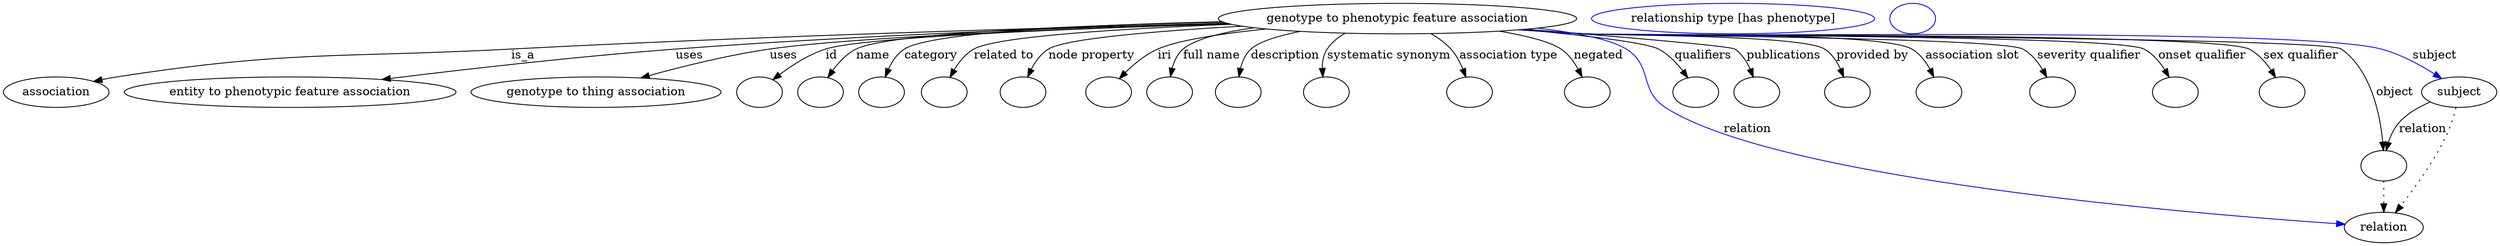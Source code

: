 digraph {
	graph [bb="0,0,2424.6,281"];
	node [label="\N"];
	"genotype to phenotypic feature association"	 [height=0.5,
		label="genotype to phenotypic feature association",
		pos="1359.4,263",
		width=4.4827];
	association	 [height=0.5,
		pos="49.402,177",
		width=1.3723];
	"genotype to phenotypic feature association" -> association	 [label=is_a,
		lp="506.68,220",
		pos="e,85.605,189.37 1203.1,258.42 1029.9,252.89 742.24,242.39 494.85,227 322.84,216.3 277.66,227.44 108.4,195 104.2,194.19 99.875,193.2 \
95.565,192.1"];
	"entity to phenotypic feature association"	 [height=0.5,
		pos="266.4,177",
		width=4.1417];
	"genotype to phenotypic feature association" -> "entity to phenotypic feature association"	 [label=uses,
		lp="659.46,220",
		pos="e,358.53,191.19 1202.5,258.67 1058.1,253.84 837.91,244.3 647.29,227 552.58,218.4 445.2,203.87 368.65,192.68"];
	"genotype to thing association"	 [height=0.5,
		pos="547.4,177",
		width=3.153];
	"genotype to phenotypic feature association" -> "genotype to thing association"	 [label=uses,
		lp="750.46,220",
		pos="e,597.86,193.15 1205.3,257.57 1051.2,251.5 824.84,240.7 738.29,227 693.87,219.97 644.82,207 607.56,196.03"];
	id	 [color=black,
		height=0.5,
		label="",
		pos="706.4,177",
		width=0.75];
	"genotype to phenotypic feature association" -> id	 [color=black,
		label=id,
		lp="807.85,220",
		pos="e,725.42,190.09 1199.9,260.09 1061.9,256.21 873.69,247.3 801.51,227 777.39,220.22 752.4,206.79 734.09,195.55",
		style=solid];
	name	 [color=black,
		height=0.5,
		label="",
		pos="778.4,177",
		width=0.75];
	"genotype to phenotypic feature association" -> name	 [color=black,
		label=name,
		lp="855.56,220",
		pos="e,792.41,192.68 1206.6,257.08 1065.7,250.86 873.51,240.16 840.08,227 825.02,221.07 810.79,210.05 799.8,199.86",
		style=solid];
	category	 [color=black,
		height=0.5,
		label="",
		pos="850.4,177",
		width=0.75];
	"genotype to phenotypic feature association" -> category	 [color=black,
		label=category,
		lp="914.5,220",
		pos="e,859.35,194.5 1206.1,257.31 1080,251.64 917.82,241.64 890.21,227 879.96,221.56 871.44,212.23 864.95,203.08",
		style=solid];
	"related to"	 [color=black,
		height=0.5,
		label="",
		pos="922.4,177",
		width=0.75];
	"genotype to phenotypic feature association" -> "related to"	 [color=black,
		label="related to",
		lp="982.64,220",
		pos="e,929.53,194.89 1210.8,255.94 1105,249.86 977.92,240.02 955.93,227 946.85,221.63 939.72,212.72 934.41,203.89",
		style=solid];
	"node property"	 [color=black,
		height=0.5,
		label="",
		pos="994.4,177",
		width=0.75];
	"genotype to phenotypic feature association" -> "node property"	 [color=black,
		label="node property",
		lp="1065.5,220",
		pos="e,1001,194.79 1220.9,253.67 1137.1,247.05 1043.2,237.49 1026.3,227 1017.4,221.52 1010.6,212.59 1005.6,203.78",
		style=solid];
	iri	 [color=black,
		height=0.5,
		label="",
		pos="1066.4,177",
		width=0.75];
	"genotype to phenotypic feature association" -> iri	 [color=black,
		label=iri,
		lp="1137.6,220",
		pos="e,1081.4,192.22 1244.7,250.27 1198.7,244.06 1151.8,235.99 1131,227 1115.5,220.33 1100.5,209.11 1088.9,198.98",
		style=solid];
	"full name"	 [color=black,
		height=0.5,
		label="",
		pos="1138.4,177",
		width=0.75];
	"genotype to phenotypic feature association" -> "full name"	 [color=black,
		label="full name",
		lp="1184,220",
		pos="e,1140.7,195.32 1236.8,251.27 1202.2,245.79 1170.3,237.98 1157.1,227 1150.5,221.43 1146.2,213.23 1143.4,205.07",
		style=solid];
	description	 [color=black,
		height=0.5,
		label="",
		pos="1210.4,177",
		width=0.75];
	"genotype to phenotypic feature association" -> description	 [color=black,
		label=description,
		lp="1253.5,220",
		pos="e,1210.3,195.38 1273.1,247.77 1250.5,242.19 1230.2,235.2 1222.2,227 1216.6,221.23 1213.4,213.3 1211.8,205.46",
		style=solid];
	"systematic synonym"	 [color=black,
		height=0.5,
		label="",
		pos="1291.4,177",
		width=0.75];
	"genotype to phenotypic feature association" -> "systematic synonym"	 [color=black,
		label="systematic synonym",
		lp="1350.4,220",
		pos="e,1287.6,194.89 1311.7,245.65 1304.1,240.78 1297.2,234.65 1292.5,227 1288.5,220.48 1287.1,212.54 1287,204.92",
		style=solid];
	"association type"	 [color=black,
		height=0.5,
		label="",
		pos="1428.4,177",
		width=0.75];
	"genotype to phenotypic feature association" -> "association type"	 [color=black,
		label="association type",
		lp="1460.3,220",
		pos="e,1423,194.84 1387.8,244.9 1394.5,239.7 1401.2,233.63 1406.4,227 1411.7,220.29 1416,212.12 1419.3,204.34",
		style=solid];
	negated	 [color=black,
		height=0.5,
		label="",
		pos="1541.4,177",
		width=0.75];
	"genotype to phenotypic feature association" -> negated	 [color=black,
		label=negated,
		lp="1545.2,220",
		pos="e,1534.2,194.79 1446.5,247.84 1473.2,241.96 1498.5,234.76 1509.4,227 1517.7,221.12 1524.3,212.37 1529.3,203.83",
		style=solid];
	object	 [color=black,
		height=0.5,
		label="",
		pos="2318.4,91",
		width=0.75];
	"genotype to phenotypic feature association" -> object	 [color=black,
		label=object,
		lp="2325.5,177",
		pos="e,2317.8,109.35 1471.1,249.94 1490.8,248 1511.2,246.24 1530.4,245 1571.3,242.35 2235.1,250.88 2268.4,227 2302.8,202.39 2313.6,151.51 \
2316.9,119.44",
		style=solid];
	qualifiers	 [color=black,
		height=0.5,
		label="",
		pos="1655.4,177",
		width=0.75];
	"genotype to phenotypic feature association" -> qualifiers	 [color=black,
		label=qualifiers,
		lp="1655.5,220",
		pos="e,1645.3,193.75 1474,250.3 1534.5,242.94 1598.8,233.8 1611.4,227 1622.3,221.11 1631.8,211.38 1639.1,202.07",
		style=solid];
	publications	 [color=black,
		height=0.5,
		label="",
		pos="1727.4,177",
		width=0.75];
	"genotype to phenotypic feature association" -> publications	 [color=black,
		label=publications,
		lp="1736.6,220",
		pos="e,1718,193.88 1476.4,250.59 1568.9,240.69 1683,228.27 1685.4,227 1696.1,221.27 1705.2,211.57 1712.2,202.23",
		style=solid];
	"provided by"	 [color=black,
		height=0.5,
		label="",
		pos="1799.4,177",
		width=0.75];
	"genotype to phenotypic feature association" -> "provided by"	 [color=black,
		label="provided by",
		lp="1821,220",
		pos="e,1795.3,194.82 1474.8,250.36 1493.4,248.46 1512.4,246.61 1530.4,245 1557.5,242.58 1751.8,242.13 1774.4,227 1782.4,221.66 1787.9,\
212.99 1791.7,204.36",
		style=solid];
	"association slot"	 [color=black,
		height=0.5,
		label="",
		pos="1889.4,177",
		width=0.75];
	"genotype to phenotypic feature association" -> "association slot"	 [color=black,
		label="association slot",
		lp="1915.4,220",
		pos="e,1883.2,194.99 1473.4,250.2 1492.4,248.29 1512,246.48 1530.4,245 1566.8,242.09 1827,245.62 1858.4,227 1867.3,221.74 1874,212.86 \
1878.8,204.02",
		style=solid];
	"severity qualifier"	 [color=black,
		height=0.5,
		label="",
		pos="1998.4,177",
		width=0.75];
	"genotype to phenotypic feature association" -> "severity qualifier"	 [color=black,
		label="severity qualifier",
		lp="2026.6,220",
		pos="e,1990.8,194.61 1472.4,250.08 1491.8,248.17 1511.6,246.38 1530.4,245 1578.3,241.48 1920.1,249.79 1962.4,227 1972.1,221.75 1979.9,\
212.57 1985.7,203.5",
		style=solid];
	"onset qualifier"	 [color=black,
		height=0.5,
		label="",
		pos="2115.4,177",
		width=0.75];
	"genotype to phenotypic feature association" -> "onset qualifier"	 [color=black,
		label="onset qualifier",
		lp="2134.3,220",
		pos="e,2107.1,194.67 1471.5,250.03 1491.1,248.1 1511.3,246.32 1530.4,245 1591.1,240.81 2023.4,254.91 2077.4,227 2087.5,221.77 2095.7,\
212.46 2101.9,203.29",
		style=solid];
	"sex qualifier"	 [color=black,
		height=0.5,
		label="",
		pos="2218.4,177",
		width=0.75];
	"genotype to phenotypic feature association" -> "sex qualifier"	 [color=black,
		label="sex qualifier",
		lp="2229.8,220",
		pos="e,2209.8,194.22 1471.1,249.99 1490.8,248.05 1511.2,246.28 1530.4,245 1566.3,242.61 2146.2,243.05 2178.4,227 2189.1,221.69 2197.8,\
212.06 2204.4,202.66",
		style=solid];
	relation	 [height=0.5,
		pos="2318.4,18",
		width=1.031];
	"genotype to phenotypic feature association" -> relation	 [color=blue,
		label=relation,
		lp="1707.8,134",
		pos="e,2282.1,21.761 1478.3,250.82 1517.5,245.12 1555.1,237.27 1571.4,227 1602.7,207.28 1588.4,179.2 1619.4,159 1728.9,87.604 2133.7,\
38.027 2271.8,22.875",
		style=solid];
	subject	 [height=0.5,
		pos="2389.4,177",
		width=0.97656];
	"genotype to phenotypic feature association" -> subject	 [color=blue,
		label=subject,
		lp="2364.2,220",
		pos="e,2372.4,192.95 1471,249.92 1490.8,247.98 1511.2,246.23 1530.4,245 1617.6,239.42 2233.3,253.79 2316.4,227 2334.1,221.3 2351.3,209.84 \
2364.6,199.32",
		style=solid];
	object -> relation	 [pos="e,2318.4,36.09 2318.4,72.955 2318.4,64.883 2318.4,55.176 2318.4,46.182",
		style=dotted];
	"genotype to phenotypic feature association relation"	 [color=blue,
		height=0.5,
		label="relationship type [has phenotype]",
		pos="1667.4,263",
		width=3.562];
	subject -> object	 [label=relation,
		lp="2357.8,134",
		pos="e,2322.1,109 2364.3,164.3 2354.5,158.34 2344,150.45 2336.6,141 2331.6,134.51 2327.9,126.49 2325.1,118.78"];
	subject -> relation	 [pos="e,2330.8,35.139 2386.8,158.68 2385.2,149.1 2382.8,137.27 2379.4,127 2369.5,96.515 2350.6,64.879 2336.5,43.594",
		style=dotted];
	"genotype to phenotypic feature association subject"	 [color=blue,
		height=0.5,
		label="",
		pos="1840.4,263",
		width=0.75];
}
